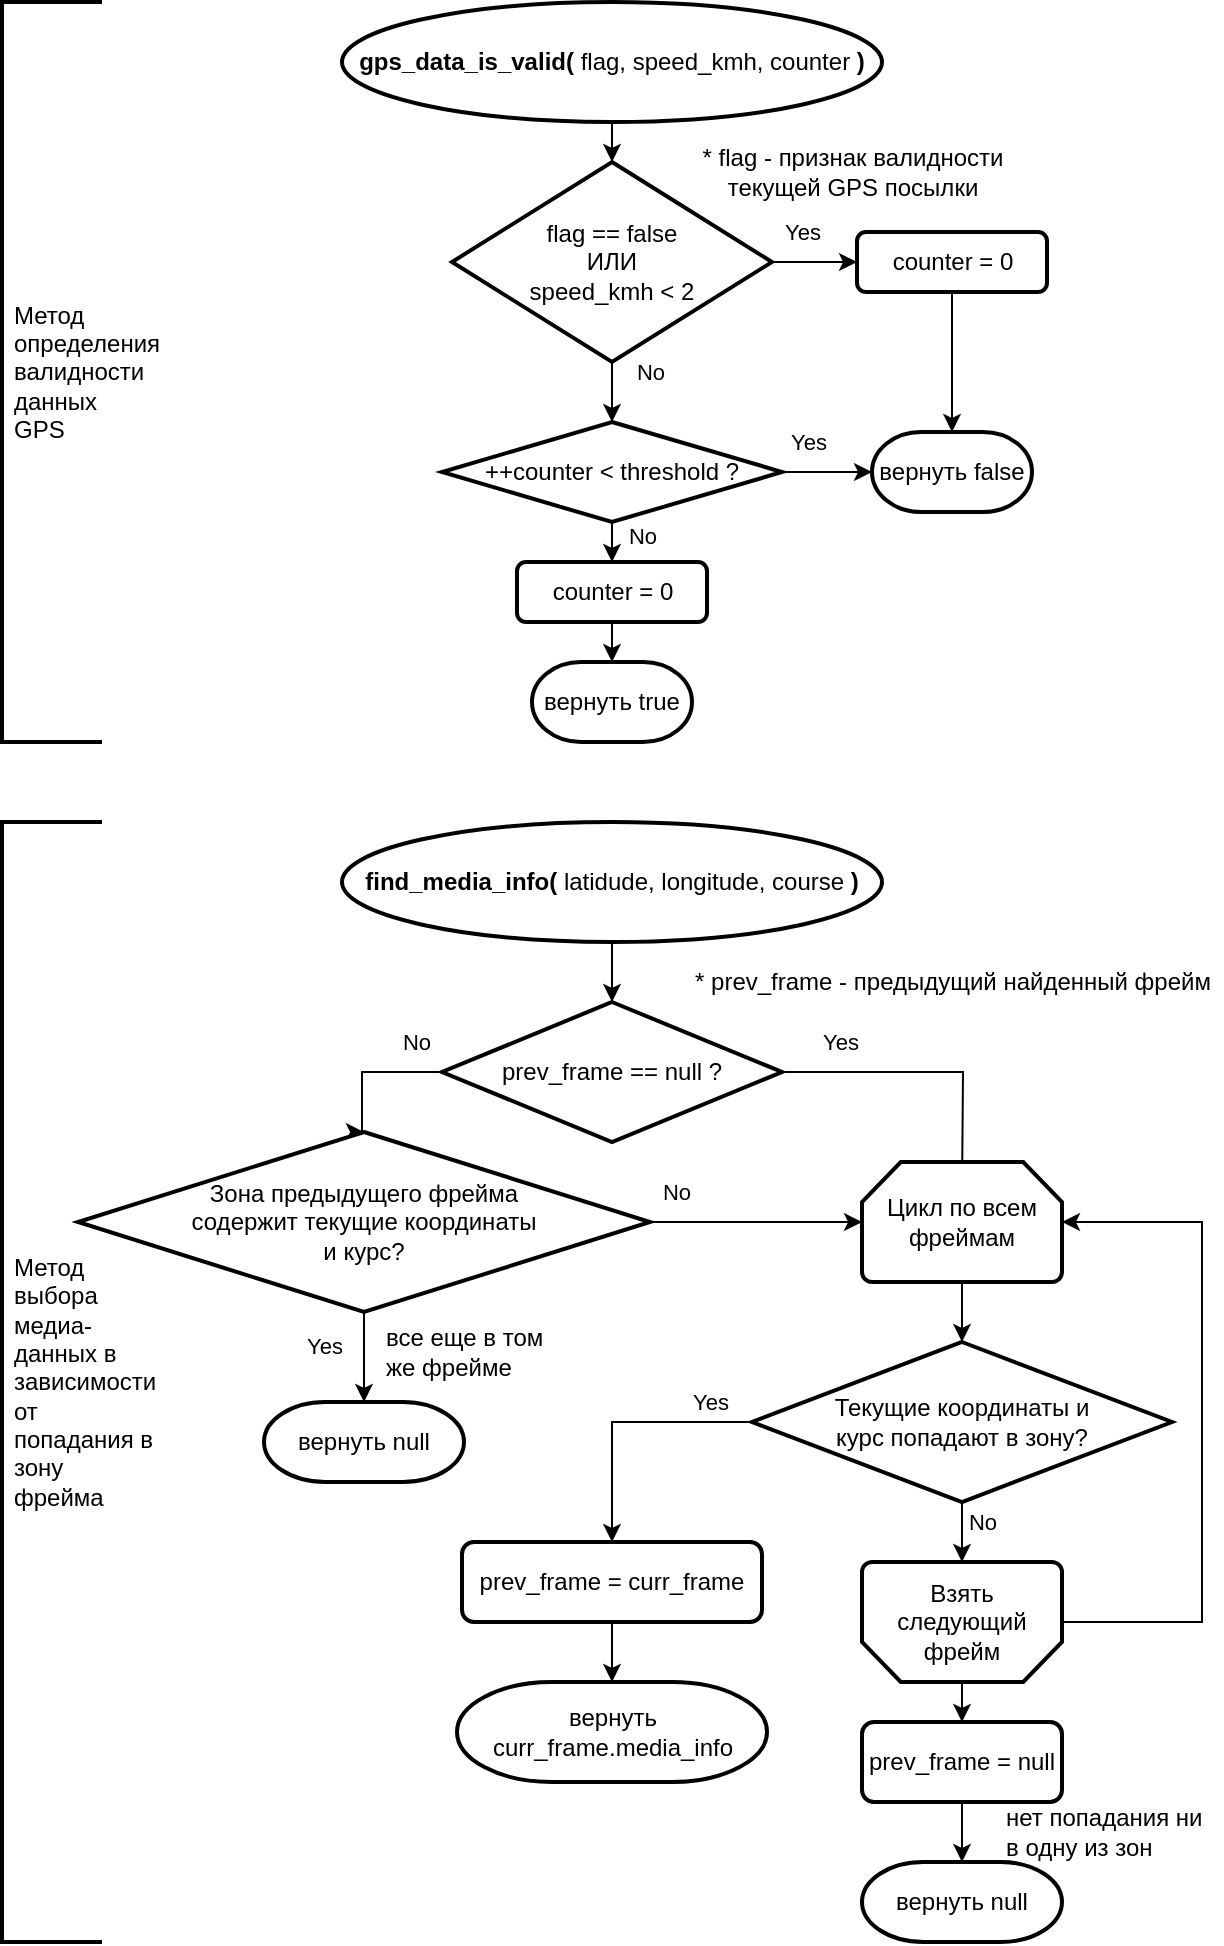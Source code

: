 <mxfile version="19.0.3" type="device"><diagram id="62EoCh2-FlmFtax3YH0l" name="Page-1"><mxGraphModel dx="1102" dy="865" grid="1" gridSize="10" guides="1" tooltips="1" connect="1" arrows="1" fold="1" page="1" pageScale="1" pageWidth="827" pageHeight="1169" math="0" shadow="0"><root><mxCell id="0"/><mxCell id="1" parent="0"/><mxCell id="YJ5RESnf6UqYpZ5cizJL-7" value="" style="edgeStyle=orthogonalEdgeStyle;rounded=0;orthogonalLoop=1;jettySize=auto;html=1;entryX=0.5;entryY=0;entryDx=0;entryDy=0;entryPerimeter=0;" parent="1" source="YJ5RESnf6UqYpZ5cizJL-1" target="YJ5RESnf6UqYpZ5cizJL-12" edge="1"><mxGeometry relative="1" as="geometry"><mxPoint x="230" y="630" as="targetPoint"/><Array as="points"><mxPoint x="270" y="565"/></Array></mxGeometry></mxCell><mxCell id="YJ5RESnf6UqYpZ5cizJL-10" value="No" style="edgeLabel;html=1;align=center;verticalAlign=middle;resizable=0;points=[];" parent="YJ5RESnf6UqYpZ5cizJL-7" vertex="1" connectable="0"><mxGeometry x="-0.614" y="-2" relative="1" as="geometry"><mxPoint y="-13" as="offset"/></mxGeometry></mxCell><mxCell id="YJ5RESnf6UqYpZ5cizJL-9" value="" style="edgeStyle=orthogonalEdgeStyle;rounded=0;orthogonalLoop=1;jettySize=auto;html=1;" parent="1" source="YJ5RESnf6UqYpZ5cizJL-1" edge="1"><mxGeometry relative="1" as="geometry"><mxPoint x="570" y="625" as="targetPoint"/></mxGeometry></mxCell><mxCell id="YJ5RESnf6UqYpZ5cizJL-11" value="Yes" style="edgeLabel;html=1;align=center;verticalAlign=middle;resizable=0;points=[];" parent="YJ5RESnf6UqYpZ5cizJL-9" vertex="1" connectable="0"><mxGeometry x="-0.663" y="1" relative="1" as="geometry"><mxPoint x="3" y="-14" as="offset"/></mxGeometry></mxCell><mxCell id="YJ5RESnf6UqYpZ5cizJL-1" value="prev_frame == null ?" style="strokeWidth=2;html=1;shape=mxgraph.flowchart.decision;whiteSpace=wrap;" parent="1" vertex="1"><mxGeometry x="310" y="530" width="170" height="70" as="geometry"/></mxCell><mxCell id="YJ5RESnf6UqYpZ5cizJL-5" value="" style="edgeStyle=orthogonalEdgeStyle;rounded=0;orthogonalLoop=1;jettySize=auto;html=1;" parent="1" source="YJ5RESnf6UqYpZ5cizJL-2" target="YJ5RESnf6UqYpZ5cizJL-1" edge="1"><mxGeometry relative="1" as="geometry"/></mxCell><mxCell id="YJ5RESnf6UqYpZ5cizJL-2" value="&lt;b&gt;find_media_info(&amp;nbsp;&lt;/b&gt;latidude, longitude, course&amp;nbsp;&lt;b&gt;)&lt;/b&gt;" style="strokeWidth=2;html=1;shape=mxgraph.flowchart.start_1;whiteSpace=wrap;" parent="1" vertex="1"><mxGeometry x="260" y="440" width="270" height="60" as="geometry"/></mxCell><mxCell id="YJ5RESnf6UqYpZ5cizJL-4" value="* prev_frame - предыдущий найденный фрейм" style="text;html=1;align=center;verticalAlign=middle;resizable=0;points=[];autosize=1;strokeColor=none;fillColor=none;" parent="1" vertex="1"><mxGeometry x="430" y="510" width="270" height="20" as="geometry"/></mxCell><mxCell id="YJ5RESnf6UqYpZ5cizJL-20" value="" style="edgeStyle=orthogonalEdgeStyle;rounded=0;orthogonalLoop=1;jettySize=auto;html=1;exitX=0.5;exitY=1;exitDx=0;exitDy=0;exitPerimeter=0;" parent="1" target="YJ5RESnf6UqYpZ5cizJL-19" edge="1" source="YJ5RESnf6UqYpZ5cizJL-23"><mxGeometry relative="1" as="geometry"><mxPoint x="570" y="685" as="sourcePoint"/></mxGeometry></mxCell><mxCell id="YJ5RESnf6UqYpZ5cizJL-14" value="" style="edgeStyle=orthogonalEdgeStyle;rounded=0;orthogonalLoop=1;jettySize=auto;html=1;entryX=0.5;entryY=0;entryDx=0;entryDy=0;entryPerimeter=0;" parent="1" source="YJ5RESnf6UqYpZ5cizJL-12" target="YJ5RESnf6UqYpZ5cizJL-15" edge="1"><mxGeometry relative="1" as="geometry"><mxPoint x="210" y="795" as="targetPoint"/></mxGeometry></mxCell><mxCell id="YJ5RESnf6UqYpZ5cizJL-17" value="Yes&lt;br&gt;" style="edgeLabel;html=1;align=center;verticalAlign=middle;resizable=0;points=[];" parent="YJ5RESnf6UqYpZ5cizJL-14" vertex="1" connectable="0"><mxGeometry x="-0.275" y="-1" relative="1" as="geometry"><mxPoint x="-19" as="offset"/></mxGeometry></mxCell><mxCell id="YJ5RESnf6UqYpZ5cizJL-16" style="edgeStyle=orthogonalEdgeStyle;rounded=0;orthogonalLoop=1;jettySize=auto;html=1;entryX=0;entryY=0.5;entryDx=0;entryDy=0;entryPerimeter=0;" parent="1" source="YJ5RESnf6UqYpZ5cizJL-12" target="YJ5RESnf6UqYpZ5cizJL-23" edge="1"><mxGeometry relative="1" as="geometry"><mxPoint x="510" y="655" as="targetPoint"/></mxGeometry></mxCell><mxCell id="YJ5RESnf6UqYpZ5cizJL-39" value="No" style="edgeLabel;html=1;align=center;verticalAlign=middle;resizable=0;points=[];" parent="YJ5RESnf6UqYpZ5cizJL-16" vertex="1" connectable="0"><mxGeometry x="-0.783" y="-2" relative="1" as="geometry"><mxPoint x="1" y="-17" as="offset"/></mxGeometry></mxCell><mxCell id="YJ5RESnf6UqYpZ5cizJL-12" value="Зона предыдущего фрейма &lt;br&gt;содержит текущие координаты&lt;br&gt;&amp;nbsp;и курс?&amp;nbsp;" style="strokeWidth=2;html=1;shape=mxgraph.flowchart.decision;whiteSpace=wrap;" parent="1" vertex="1"><mxGeometry x="128" y="595" width="286" height="90" as="geometry"/></mxCell><mxCell id="YJ5RESnf6UqYpZ5cizJL-15" value="вернуть null" style="strokeWidth=2;html=1;shape=mxgraph.flowchart.terminator;whiteSpace=wrap;" parent="1" vertex="1"><mxGeometry x="221" y="730" width="100" height="40" as="geometry"/></mxCell><mxCell id="YJ5RESnf6UqYpZ5cizJL-18" value="все еще в том &lt;br&gt;же фрейме" style="text;html=1;align=left;verticalAlign=middle;resizable=0;points=[];autosize=1;strokeColor=none;fillColor=none;" parent="1" vertex="1"><mxGeometry x="280" y="690" width="90" height="30" as="geometry"/></mxCell><mxCell id="YJ5RESnf6UqYpZ5cizJL-26" value="" style="edgeStyle=orthogonalEdgeStyle;rounded=0;orthogonalLoop=1;jettySize=auto;html=1;" parent="1" source="YJ5RESnf6UqYpZ5cizJL-19" target="YJ5RESnf6UqYpZ5cizJL-24" edge="1"><mxGeometry relative="1" as="geometry"/></mxCell><mxCell id="YJ5RESnf6UqYpZ5cizJL-34" value="No" style="edgeLabel;html=1;align=center;verticalAlign=middle;resizable=0;points=[];" parent="YJ5RESnf6UqYpZ5cizJL-26" vertex="1" connectable="0"><mxGeometry x="-0.846" relative="1" as="geometry"><mxPoint x="10" y="6" as="offset"/></mxGeometry></mxCell><mxCell id="YJ5RESnf6UqYpZ5cizJL-32" value="" style="edgeStyle=orthogonalEdgeStyle;rounded=0;orthogonalLoop=1;jettySize=auto;html=1;" parent="1" source="YJ5RESnf6UqYpZ5cizJL-19" target="YJ5RESnf6UqYpZ5cizJL-31" edge="1"><mxGeometry relative="1" as="geometry"><Array as="points"><mxPoint x="395" y="740"/></Array></mxGeometry></mxCell><mxCell id="YJ5RESnf6UqYpZ5cizJL-33" value="Yes" style="edgeLabel;html=1;align=center;verticalAlign=middle;resizable=0;points=[];" parent="YJ5RESnf6UqYpZ5cizJL-32" vertex="1" connectable="0"><mxGeometry x="-0.717" y="3" relative="1" as="geometry"><mxPoint x="-3" y="-13" as="offset"/></mxGeometry></mxCell><mxCell id="YJ5RESnf6UqYpZ5cizJL-19" value="Текущие координаты и &lt;br&gt;курс попадают в зону?" style="strokeWidth=2;html=1;shape=mxgraph.flowchart.decision;whiteSpace=wrap;" parent="1" vertex="1"><mxGeometry x="465" y="700" width="210" height="80" as="geometry"/></mxCell><mxCell id="YJ5RESnf6UqYpZ5cizJL-23" value="Цикл по всем фреймам" style="strokeWidth=2;html=1;shape=mxgraph.flowchart.loop_limit;whiteSpace=wrap;" parent="1" vertex="1"><mxGeometry x="520" y="610" width="100" height="60" as="geometry"/></mxCell><mxCell id="YJ5RESnf6UqYpZ5cizJL-28" value="" style="edgeStyle=orthogonalEdgeStyle;rounded=0;orthogonalLoop=1;jettySize=auto;html=1;" parent="1" source="YJ5RESnf6UqYpZ5cizJL-24" target="YJ5RESnf6UqYpZ5cizJL-27" edge="1"><mxGeometry relative="1" as="geometry"/></mxCell><mxCell id="YJ5RESnf6UqYpZ5cizJL-37" style="edgeStyle=orthogonalEdgeStyle;rounded=0;orthogonalLoop=1;jettySize=auto;html=1;entryX=1;entryY=0.5;entryDx=0;entryDy=0;entryPerimeter=0;" parent="1" source="YJ5RESnf6UqYpZ5cizJL-24" target="YJ5RESnf6UqYpZ5cizJL-23" edge="1"><mxGeometry relative="1" as="geometry"><mxPoint x="690" y="660" as="targetPoint"/><Array as="points"><mxPoint x="690" y="840"/><mxPoint x="690" y="640"/></Array></mxGeometry></mxCell><mxCell id="YJ5RESnf6UqYpZ5cizJL-24" value="Взять следующий фрейм" style="strokeWidth=2;shape=mxgraph.flowchart.loop_limit;rotation=0;whiteSpace=wrap;html=1;horizontal=1;direction=west;" parent="1" vertex="1"><mxGeometry x="520" y="810" width="100" height="60" as="geometry"/></mxCell><mxCell id="YJ5RESnf6UqYpZ5cizJL-30" value="" style="edgeStyle=orthogonalEdgeStyle;rounded=0;orthogonalLoop=1;jettySize=auto;html=1;" parent="1" source="YJ5RESnf6UqYpZ5cizJL-27" target="YJ5RESnf6UqYpZ5cizJL-29" edge="1"><mxGeometry relative="1" as="geometry"/></mxCell><mxCell id="YJ5RESnf6UqYpZ5cizJL-27" value="prev_frame = null" style="rounded=1;whiteSpace=wrap;html=1;strokeWidth=2;" parent="1" vertex="1"><mxGeometry x="520" y="890" width="100" height="40" as="geometry"/></mxCell><mxCell id="YJ5RESnf6UqYpZ5cizJL-29" value="вернуть null" style="strokeWidth=2;html=1;shape=mxgraph.flowchart.terminator;whiteSpace=wrap;" parent="1" vertex="1"><mxGeometry x="520" y="960" width="100" height="40" as="geometry"/></mxCell><mxCell id="YJ5RESnf6UqYpZ5cizJL-36" value="" style="edgeStyle=orthogonalEdgeStyle;rounded=0;orthogonalLoop=1;jettySize=auto;html=1;" parent="1" source="YJ5RESnf6UqYpZ5cizJL-31" target="YJ5RESnf6UqYpZ5cizJL-35" edge="1"><mxGeometry relative="1" as="geometry"/></mxCell><mxCell id="YJ5RESnf6UqYpZ5cizJL-31" value="prev_frame = curr_frame" style="rounded=1;whiteSpace=wrap;html=1;strokeWidth=2;" parent="1" vertex="1"><mxGeometry x="320" y="800" width="150" height="40" as="geometry"/></mxCell><mxCell id="YJ5RESnf6UqYpZ5cizJL-35" value="вернуть curr_frame.media_info" style="strokeWidth=2;html=1;shape=mxgraph.flowchart.terminator;whiteSpace=wrap;" parent="1" vertex="1"><mxGeometry x="317.5" y="870" width="155" height="50" as="geometry"/></mxCell><mxCell id="YJ5RESnf6UqYpZ5cizJL-38" value="нет попадания ни &lt;br&gt;в одну из зон" style="text;html=1;align=left;verticalAlign=middle;resizable=0;points=[];autosize=1;strokeColor=none;fillColor=none;" parent="1" vertex="1"><mxGeometry x="590" y="930" width="110" height="30" as="geometry"/></mxCell><mxCell id="YJ5RESnf6UqYpZ5cizJL-48" value="" style="edgeStyle=orthogonalEdgeStyle;rounded=0;orthogonalLoop=1;jettySize=auto;html=1;" parent="1" source="YJ5RESnf6UqYpZ5cizJL-40" target="YJ5RESnf6UqYpZ5cizJL-43" edge="1"><mxGeometry relative="1" as="geometry"/></mxCell><mxCell id="YJ5RESnf6UqYpZ5cizJL-40" value="&lt;b&gt;gps_data_is_valid( &lt;/b&gt;flag, speed_kmh, counter&amp;nbsp;&lt;b&gt;)&lt;/b&gt;" style="strokeWidth=2;html=1;shape=mxgraph.flowchart.start_1;whiteSpace=wrap;" parent="1" vertex="1"><mxGeometry x="260" y="30" width="270" height="60" as="geometry"/></mxCell><mxCell id="YJ5RESnf6UqYpZ5cizJL-45" value="" style="edgeStyle=orthogonalEdgeStyle;rounded=0;orthogonalLoop=1;jettySize=auto;html=1;" parent="1" source="YJ5RESnf6UqYpZ5cizJL-43" target="YJ5RESnf6UqYpZ5cizJL-44" edge="1"><mxGeometry relative="1" as="geometry"/></mxCell><mxCell id="YJ5RESnf6UqYpZ5cizJL-71" value="Yes" style="edgeLabel;html=1;align=center;verticalAlign=middle;resizable=0;points=[];" parent="YJ5RESnf6UqYpZ5cizJL-45" vertex="1" connectable="0"><mxGeometry x="-0.804" relative="1" as="geometry"><mxPoint x="11" y="-15" as="offset"/></mxGeometry></mxCell><mxCell id="YJ5RESnf6UqYpZ5cizJL-54" value="" style="edgeStyle=orthogonalEdgeStyle;rounded=0;orthogonalLoop=1;jettySize=auto;html=1;" parent="1" source="YJ5RESnf6UqYpZ5cizJL-43" target="YJ5RESnf6UqYpZ5cizJL-53" edge="1"><mxGeometry relative="1" as="geometry"/></mxCell><mxCell id="YJ5RESnf6UqYpZ5cizJL-72" value="No" style="edgeLabel;html=1;align=center;verticalAlign=middle;resizable=0;points=[];" parent="YJ5RESnf6UqYpZ5cizJL-54" vertex="1" connectable="0"><mxGeometry x="-0.83" relative="1" as="geometry"><mxPoint x="19" as="offset"/></mxGeometry></mxCell><mxCell id="YJ5RESnf6UqYpZ5cizJL-43" value="flag == false&lt;br&gt;ИЛИ&lt;br&gt;speed_kmh &amp;lt; 2" style="strokeWidth=2;html=1;shape=mxgraph.flowchart.decision;whiteSpace=wrap;" parent="1" vertex="1"><mxGeometry x="315" y="110" width="160" height="100" as="geometry"/></mxCell><mxCell id="YJ5RESnf6UqYpZ5cizJL-49" value="" style="edgeStyle=orthogonalEdgeStyle;rounded=0;orthogonalLoop=1;jettySize=auto;html=1;" parent="1" source="YJ5RESnf6UqYpZ5cizJL-44" target="YJ5RESnf6UqYpZ5cizJL-46" edge="1"><mxGeometry relative="1" as="geometry"/></mxCell><mxCell id="YJ5RESnf6UqYpZ5cizJL-44" value="counter = 0" style="rounded=1;whiteSpace=wrap;html=1;strokeWidth=2;" parent="1" vertex="1"><mxGeometry x="517.5" y="145" width="95" height="30" as="geometry"/></mxCell><mxCell id="YJ5RESnf6UqYpZ5cizJL-46" value="вернуть false" style="strokeWidth=2;html=1;shape=mxgraph.flowchart.terminator;whiteSpace=wrap;" parent="1" vertex="1"><mxGeometry x="525" y="245" width="80" height="40" as="geometry"/></mxCell><mxCell id="YJ5RESnf6UqYpZ5cizJL-55" value="" style="edgeStyle=orthogonalEdgeStyle;rounded=0;orthogonalLoop=1;jettySize=auto;html=1;" parent="1" source="YJ5RESnf6UqYpZ5cizJL-53" target="YJ5RESnf6UqYpZ5cizJL-46" edge="1"><mxGeometry relative="1" as="geometry"/></mxCell><mxCell id="YJ5RESnf6UqYpZ5cizJL-68" value="Yes" style="edgeLabel;html=1;align=center;verticalAlign=middle;resizable=0;points=[];" parent="YJ5RESnf6UqYpZ5cizJL-55" vertex="1" connectable="0"><mxGeometry x="-0.766" y="1" relative="1" as="geometry"><mxPoint x="7" y="-14" as="offset"/></mxGeometry></mxCell><mxCell id="YJ5RESnf6UqYpZ5cizJL-62" value="" style="edgeStyle=orthogonalEdgeStyle;rounded=0;orthogonalLoop=1;jettySize=auto;html=1;" parent="1" source="YJ5RESnf6UqYpZ5cizJL-53" target="YJ5RESnf6UqYpZ5cizJL-61" edge="1"><mxGeometry relative="1" as="geometry"><Array as="points"><mxPoint x="395" y="320"/><mxPoint x="395" y="320"/></Array></mxGeometry></mxCell><mxCell id="YJ5RESnf6UqYpZ5cizJL-70" value="No" style="edgeLabel;html=1;align=center;verticalAlign=middle;resizable=0;points=[];" parent="YJ5RESnf6UqYpZ5cizJL-62" vertex="1" connectable="0"><mxGeometry x="-0.686" y="1" relative="1" as="geometry"><mxPoint x="14" y="4" as="offset"/></mxGeometry></mxCell><mxCell id="YJ5RESnf6UqYpZ5cizJL-53" value="&lt;span style=&quot;&quot;&gt;++counter &amp;lt; threshold ?&lt;/span&gt;" style="strokeWidth=2;html=1;shape=mxgraph.flowchart.decision;whiteSpace=wrap;" parent="1" vertex="1"><mxGeometry x="310" y="240" width="170" height="50" as="geometry"/></mxCell><mxCell id="E7y4vvvxT2_tje4ARXvo-4" value="" style="edgeStyle=orthogonalEdgeStyle;rounded=0;orthogonalLoop=1;jettySize=auto;html=1;" edge="1" parent="1" source="YJ5RESnf6UqYpZ5cizJL-61" target="E7y4vvvxT2_tje4ARXvo-3"><mxGeometry relative="1" as="geometry"/></mxCell><mxCell id="YJ5RESnf6UqYpZ5cizJL-61" value="counter = 0" style="rounded=1;whiteSpace=wrap;html=1;strokeWidth=2;" parent="1" vertex="1"><mxGeometry x="347.5" y="310" width="95" height="30" as="geometry"/></mxCell><mxCell id="E7y4vvvxT2_tje4ARXvo-1" value="Метод определения валидности данных GPS&amp;nbsp;" style="strokeWidth=2;html=1;shape=mxgraph.flowchart.annotation_1;align=left;pointerEvents=1;whiteSpace=wrap;labelPosition=center;verticalLabelPosition=middle;verticalAlign=middle;spacingRight=4;spacingBottom=0;spacingLeft=4;" vertex="1" parent="1"><mxGeometry x="90" y="30" width="50" height="370" as="geometry"/></mxCell><mxCell id="E7y4vvvxT2_tje4ARXvo-3" value="вернуть true" style="strokeWidth=2;html=1;shape=mxgraph.flowchart.terminator;whiteSpace=wrap;" vertex="1" parent="1"><mxGeometry x="355" y="360" width="80" height="40" as="geometry"/></mxCell><mxCell id="E7y4vvvxT2_tje4ARXvo-5" value="Метод выбора медиа-данных в зависимости от попадания в зону фрейма" style="strokeWidth=2;html=1;shape=mxgraph.flowchart.annotation_1;align=left;pointerEvents=1;whiteSpace=wrap;labelPosition=center;verticalLabelPosition=middle;verticalAlign=middle;spacingRight=4;spacingLeft=4;" vertex="1" parent="1"><mxGeometry x="90" y="440" width="50" height="560" as="geometry"/></mxCell><mxCell id="E7y4vvvxT2_tje4ARXvo-6" value="* flag - признак валидности &lt;br&gt;текущей GPS посылки" style="text;html=1;align=center;verticalAlign=middle;resizable=0;points=[];autosize=1;strokeColor=none;fillColor=none;" vertex="1" parent="1"><mxGeometry x="430" y="100" width="170" height="30" as="geometry"/></mxCell></root></mxGraphModel></diagram></mxfile>